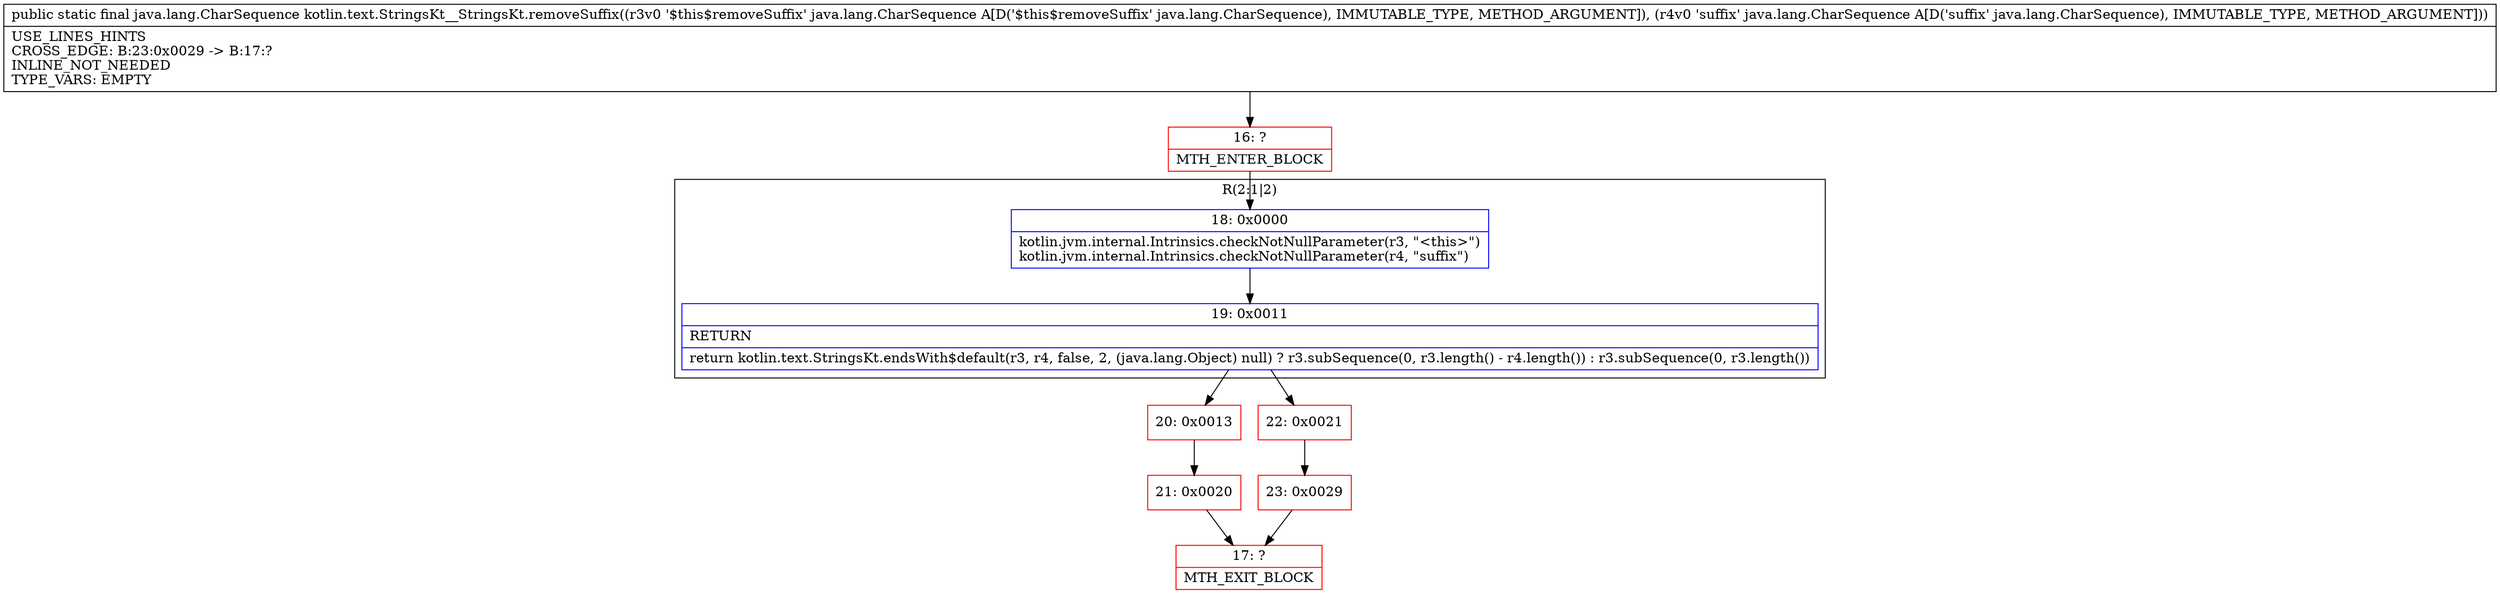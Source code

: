 digraph "CFG forkotlin.text.StringsKt__StringsKt.removeSuffix(Ljava\/lang\/CharSequence;Ljava\/lang\/CharSequence;)Ljava\/lang\/CharSequence;" {
subgraph cluster_Region_447814340 {
label = "R(2:1|2)";
node [shape=record,color=blue];
Node_18 [shape=record,label="{18\:\ 0x0000|kotlin.jvm.internal.Intrinsics.checkNotNullParameter(r3, \"\<this\>\")\lkotlin.jvm.internal.Intrinsics.checkNotNullParameter(r4, \"suffix\")\l}"];
Node_19 [shape=record,label="{19\:\ 0x0011|RETURN\l|return kotlin.text.StringsKt.endsWith$default(r3, r4, false, 2, (java.lang.Object) null) ? r3.subSequence(0, r3.length() \- r4.length()) : r3.subSequence(0, r3.length())\l}"];
}
Node_16 [shape=record,color=red,label="{16\:\ ?|MTH_ENTER_BLOCK\l}"];
Node_20 [shape=record,color=red,label="{20\:\ 0x0013}"];
Node_21 [shape=record,color=red,label="{21\:\ 0x0020}"];
Node_17 [shape=record,color=red,label="{17\:\ ?|MTH_EXIT_BLOCK\l}"];
Node_22 [shape=record,color=red,label="{22\:\ 0x0021}"];
Node_23 [shape=record,color=red,label="{23\:\ 0x0029}"];
MethodNode[shape=record,label="{public static final java.lang.CharSequence kotlin.text.StringsKt__StringsKt.removeSuffix((r3v0 '$this$removeSuffix' java.lang.CharSequence A[D('$this$removeSuffix' java.lang.CharSequence), IMMUTABLE_TYPE, METHOD_ARGUMENT]), (r4v0 'suffix' java.lang.CharSequence A[D('suffix' java.lang.CharSequence), IMMUTABLE_TYPE, METHOD_ARGUMENT]))  | USE_LINES_HINTS\lCROSS_EDGE: B:23:0x0029 \-\> B:17:?\lINLINE_NOT_NEEDED\lTYPE_VARS: EMPTY\l}"];
MethodNode -> Node_16;Node_18 -> Node_19;
Node_19 -> Node_20;
Node_19 -> Node_22;
Node_16 -> Node_18;
Node_20 -> Node_21;
Node_21 -> Node_17;
Node_22 -> Node_23;
Node_23 -> Node_17;
}


